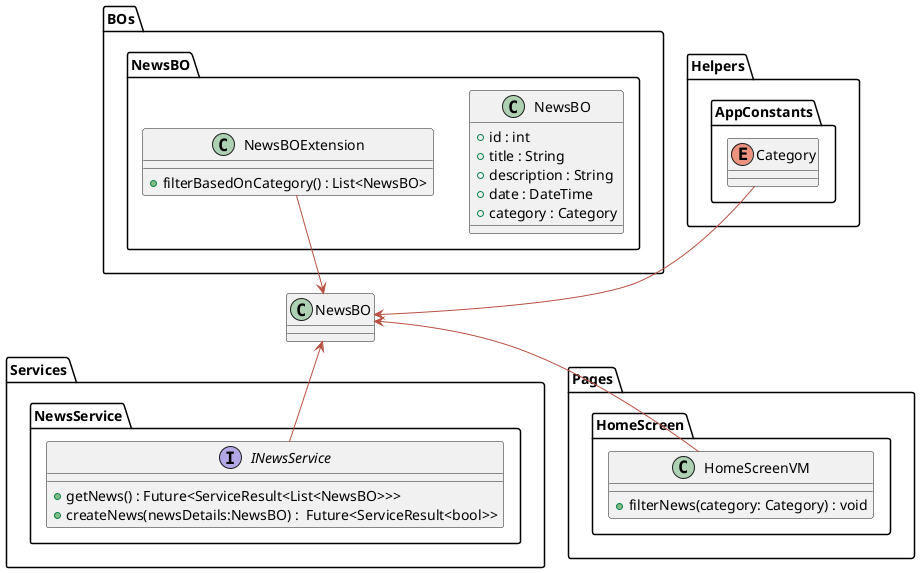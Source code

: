 @startuml Daigram of the BO
!define POSITIVERESPONSE 90EE90
!define NEGATIVEERESPONSE EFBBBB
!define NUETRALRESPONSE F2DC79

skinparam sequence{
    ParticipantBackgroundColor #A7BEAE
    LifeLineBackgroundColor #E7E8D1
    LifeLineBorderColor #2C5F2D
    ActorBackgroundColor #FC766AFF
    ActorBorderColor #FC766AFF
    ArrowColor #B85042
    ArrowFontColor #234E70

}
package BOs{
    package NewsBO{
        class NewsBO{
            + id : int
            + title : String
            + description : String
            + date : DateTime
            + category : Category   
        }
        class NewsBOExtension{
            + filterBasedOnCategory() : List<NewsBO>
        }
    }
}
package Helpers{
    package AppConstants{
        enum Category{  
        }
    }
}

package Services{
    package NewsService{
        interface INewsService{
            + getNews() : Future<ServiceResult<List<NewsBO>>>
            + createNews(newsDetails:NewsBO) :  Future<ServiceResult<bool>>
        }
    }
}

package Pages{
    package HomeScreen{
        class HomeScreenVM{
            + filterNews(category: Category) : void
        }
    }
}


NewsBOExtension-->NewsBO
NewsBO<--INewsService
NewsBO<--HomeScreenVM
Category-->NewsBO


newpage 
skinparam sequence{
    ParticipantBackgroundColor #A7BEAE
    LifeLineBackgroundColor #E7E8D1
    LifeLineBorderColor #2C5F2D
    ActorBackgroundColor #FC766AFF
    ActorBorderColor #FC766AFF
    ArrowColor #B85042
    ArrowFontColor #234E70

}
package BOs{
    package NewsBO{
        class NewsBOExtension{
            + filterBasedOnCategory() : List<NewsBO>
        }
    }
}

package Helpers{
    package AppConstants{
        enum Category{  
        }
    }
}


NewsBOExtension-->Category


newpage 
skinparam sequence{
    ParticipantBackgroundColor #A7BEAE
    LifeLineBackgroundColor #E7E8D1
    LifeLineBorderColor #2C5F2D
    ActorBackgroundColor #FC766AFF
    ActorBorderColor #FC766AFF
    ArrowColor #B85042
    ArrowFontColor #234E70

}
package Pages{
    package HomeScreen{
        class HomeScreenVM{
            + filterNews(newsDetails:NewsBO) : void
        }
    }
}
package BOs{
    package NewsBO{
        class NewsBOExtension{
            + filterBasedOnCategory() : List<NewsBO>
        }
    }
}

HomeScreenVM-->NewsBOExtension
@enduml